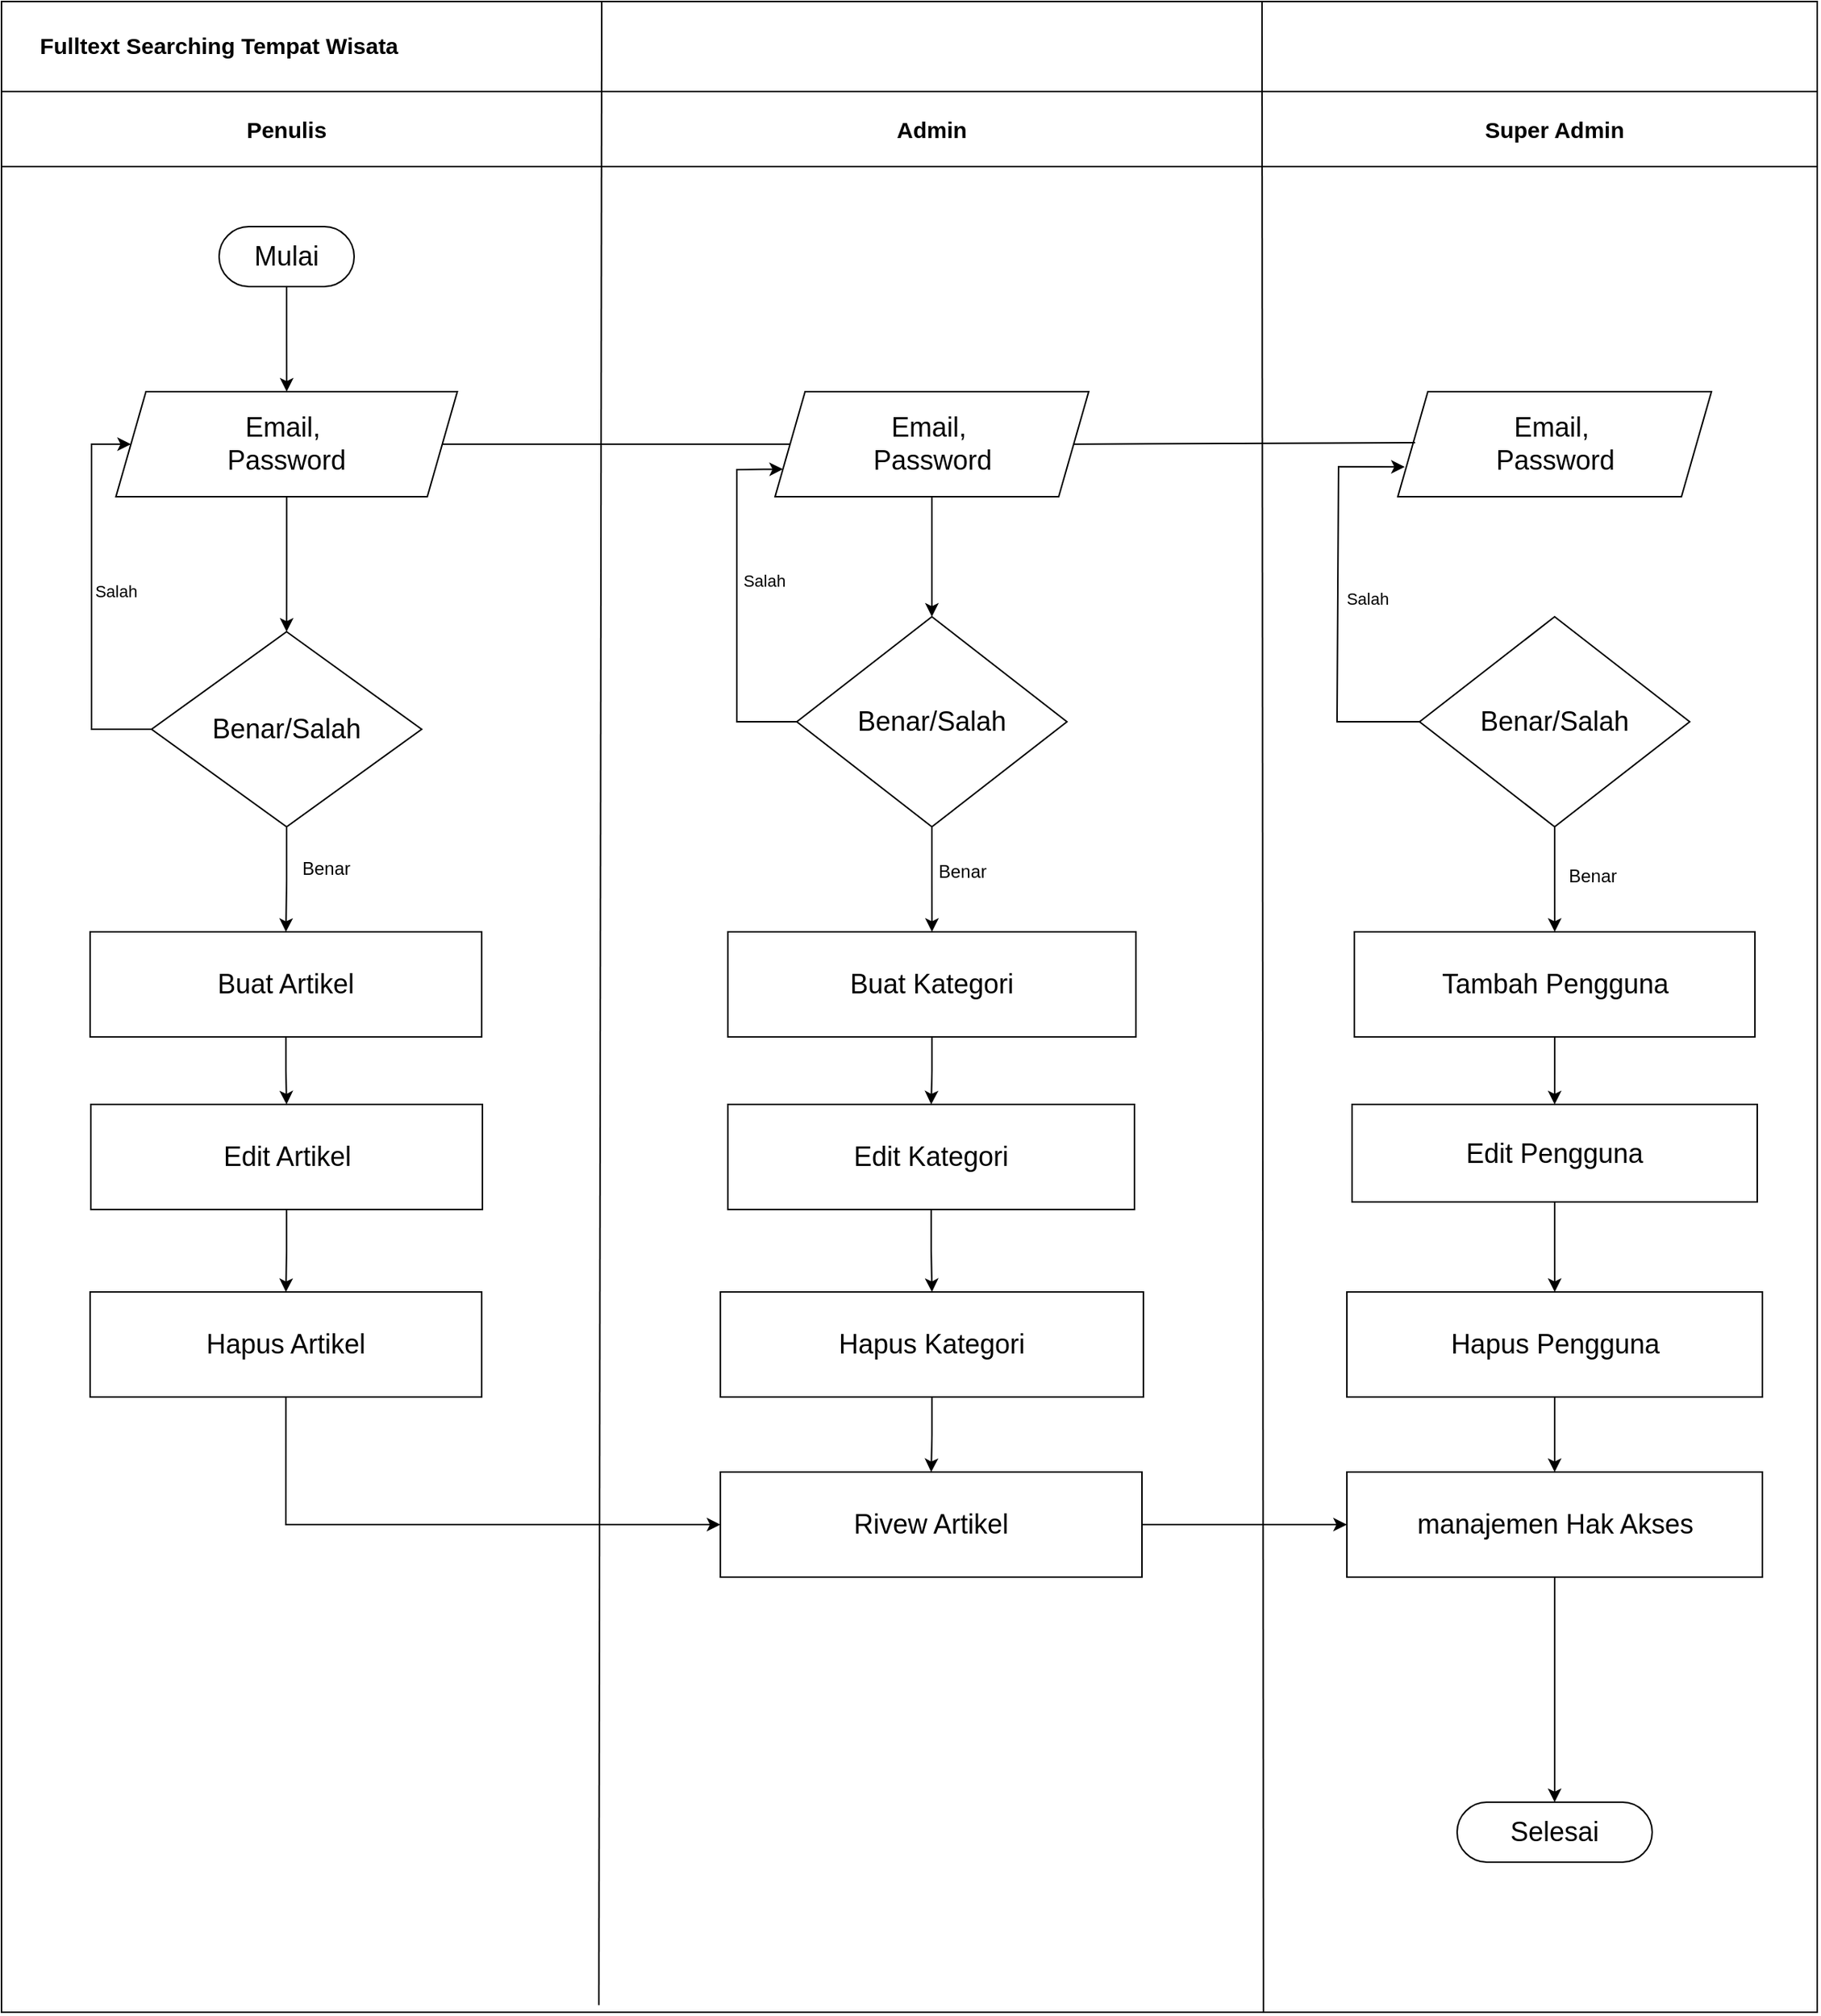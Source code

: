 <mxfile version="26.1.1">
  <diagram name="Page-1" id="mwyaXEYquuUbOgNk0wsL">
    <mxGraphModel dx="2240" dy="852" grid="1" gridSize="10" guides="1" tooltips="1" connect="1" arrows="1" fold="1" page="1" pageScale="1" pageWidth="850" pageHeight="1100" math="0" shadow="0">
      <root>
        <mxCell id="0" />
        <mxCell id="1" parent="0" />
        <mxCell id="Nog5ul-_oG-0goLbyjOU-1" value="" style="rounded=0;whiteSpace=wrap;html=1;container=0;" vertex="1" parent="1">
          <mxGeometry x="210" y="140" width="1210" height="1340" as="geometry" />
        </mxCell>
        <mxCell id="Nog5ul-_oG-0goLbyjOU-2" value="" style="edgeStyle=orthogonalEdgeStyle;rounded=0;orthogonalLoop=1;jettySize=auto;html=1;" edge="1" parent="1" source="Nog5ul-_oG-0goLbyjOU-3" target="Nog5ul-_oG-0goLbyjOU-13">
          <mxGeometry relative="1" as="geometry" />
        </mxCell>
        <mxCell id="Nog5ul-_oG-0goLbyjOU-3" value="&lt;font style=&quot;font-size: 18px;&quot;&gt;Mulai&lt;/font&gt;" style="rounded=1;whiteSpace=wrap;html=1;arcSize=50;container=0;" vertex="1" parent="1">
          <mxGeometry x="355" y="290" width="90" height="40" as="geometry" />
        </mxCell>
        <mxCell id="Nog5ul-_oG-0goLbyjOU-4" value="" style="endArrow=none;html=1;rounded=0;entryX=0;entryY=0.25;entryDx=0;entryDy=0;" edge="1" parent="1">
          <mxGeometry width="50" height="50" relative="1" as="geometry">
            <mxPoint x="1420" y="200" as="sourcePoint" />
            <mxPoint x="210" y="200" as="targetPoint" />
          </mxGeometry>
        </mxCell>
        <mxCell id="Nog5ul-_oG-0goLbyjOU-5" value="" style="endArrow=none;html=1;rounded=0;entryX=0;entryY=0.25;entryDx=0;entryDy=0;" edge="1" parent="1">
          <mxGeometry width="50" height="50" relative="1" as="geometry">
            <mxPoint x="1420" y="250" as="sourcePoint" />
            <mxPoint x="210" y="250" as="targetPoint" />
          </mxGeometry>
        </mxCell>
        <mxCell id="Nog5ul-_oG-0goLbyjOU-6" value="&lt;span style=&quot;font-size: 15px;&quot;&gt;Admin&lt;/span&gt;" style="text;html=1;align=center;verticalAlign=middle;whiteSpace=wrap;rounded=0;fontStyle=1;container=0;" vertex="1" parent="1">
          <mxGeometry x="800" y="210" width="60" height="30" as="geometry" />
        </mxCell>
        <mxCell id="Nog5ul-_oG-0goLbyjOU-7" value="&lt;span style=&quot;font-size: 15px;&quot;&gt;Super Admin&lt;/span&gt;" style="text;html=1;align=center;verticalAlign=middle;whiteSpace=wrap;rounded=0;fontStyle=1;container=0;" vertex="1" parent="1">
          <mxGeometry x="1190" y="210" width="110" height="30" as="geometry" />
        </mxCell>
        <mxCell id="Nog5ul-_oG-0goLbyjOU-8" value="" style="endArrow=none;html=1;rounded=0;entryX=0.329;entryY=1.004;entryDx=0;entryDy=0;exitX=0.25;exitY=0;exitDx=0;exitDy=0;entryPerimeter=0;" edge="1" parent="1">
          <mxGeometry width="50" height="50" relative="1" as="geometry">
            <mxPoint x="610.0" y="140" as="sourcePoint" />
            <mxPoint x="608.09" y="1475.264" as="targetPoint" />
          </mxGeometry>
        </mxCell>
        <mxCell id="Nog5ul-_oG-0goLbyjOU-9" value="" style="endArrow=none;html=1;rounded=0;entryX=0.75;entryY=0;entryDx=0;entryDy=0;exitX=0.695;exitY=1;exitDx=0;exitDy=0;exitPerimeter=0;" edge="1" parent="1" source="Nog5ul-_oG-0goLbyjOU-1">
          <mxGeometry width="50" height="50" relative="1" as="geometry">
            <mxPoint x="1049.74" y="1470" as="sourcePoint" />
            <mxPoint x="1050" y="140" as="targetPoint" />
          </mxGeometry>
        </mxCell>
        <mxCell id="Nog5ul-_oG-0goLbyjOU-10" value="&lt;span style=&quot;font-size: 15px;&quot;&gt;Penulis&lt;/span&gt;" style="text;html=1;align=center;verticalAlign=middle;whiteSpace=wrap;rounded=0;fontStyle=1;container=0;" vertex="1" parent="1">
          <mxGeometry x="370" y="210" width="60" height="30" as="geometry" />
        </mxCell>
        <mxCell id="Nog5ul-_oG-0goLbyjOU-11" value="&lt;span style=&quot;font-size: 15px;&quot;&gt;Fulltext Searching Tempat Wisata&lt;/span&gt;" style="text;html=1;align=center;verticalAlign=middle;whiteSpace=wrap;rounded=0;fontStyle=1;container=0;" vertex="1" parent="1">
          <mxGeometry x="220" y="154" width="270" height="30" as="geometry" />
        </mxCell>
        <mxCell id="Nog5ul-_oG-0goLbyjOU-12" value="" style="edgeStyle=orthogonalEdgeStyle;rounded=0;orthogonalLoop=1;jettySize=auto;html=1;" edge="1" parent="1" source="Nog5ul-_oG-0goLbyjOU-13" target="Nog5ul-_oG-0goLbyjOU-18">
          <mxGeometry relative="1" as="geometry" />
        </mxCell>
        <mxCell id="Nog5ul-_oG-0goLbyjOU-13" value="&lt;font style=&quot;font-size: 18px;&quot;&gt;Email,&amp;nbsp;&lt;/font&gt;&lt;div&gt;&lt;font style=&quot;font-size: 18px;&quot;&gt;Password&lt;/font&gt;&lt;/div&gt;" style="shape=parallelogram;perimeter=parallelogramPerimeter;whiteSpace=wrap;html=1;fixedSize=1;" vertex="1" parent="1">
          <mxGeometry x="286.25" y="400" width="227.5" height="70" as="geometry" />
        </mxCell>
        <mxCell id="Nog5ul-_oG-0goLbyjOU-14" value="" style="edgeStyle=orthogonalEdgeStyle;rounded=0;orthogonalLoop=1;jettySize=auto;html=1;" edge="1" parent="1" source="Nog5ul-_oG-0goLbyjOU-15" target="Nog5ul-_oG-0goLbyjOU-20">
          <mxGeometry relative="1" as="geometry" />
        </mxCell>
        <mxCell id="Nog5ul-_oG-0goLbyjOU-15" value="&lt;font style=&quot;font-size: 18px;&quot;&gt;Email,&amp;nbsp;&lt;/font&gt;&lt;div&gt;&lt;font style=&quot;font-size: 18px;&quot;&gt;Password&lt;/font&gt;&lt;/div&gt;" style="shape=parallelogram;perimeter=parallelogramPerimeter;whiteSpace=wrap;html=1;fixedSize=1;" vertex="1" parent="1">
          <mxGeometry x="725.5" y="400" width="209" height="70" as="geometry" />
        </mxCell>
        <mxCell id="Nog5ul-_oG-0goLbyjOU-16" value="" style="endArrow=none;html=1;rounded=0;exitX=1;exitY=0.5;exitDx=0;exitDy=0;entryX=0;entryY=0.5;entryDx=0;entryDy=0;" edge="1" parent="1" source="Nog5ul-_oG-0goLbyjOU-13" target="Nog5ul-_oG-0goLbyjOU-15">
          <mxGeometry width="50" height="50" relative="1" as="geometry">
            <mxPoint x="750" y="580" as="sourcePoint" />
            <mxPoint x="800" y="530" as="targetPoint" />
            <Array as="points" />
          </mxGeometry>
        </mxCell>
        <mxCell id="Nog5ul-_oG-0goLbyjOU-17" value="" style="edgeStyle=orthogonalEdgeStyle;rounded=0;orthogonalLoop=1;jettySize=auto;html=1;" edge="1" parent="1" source="Nog5ul-_oG-0goLbyjOU-18" target="Nog5ul-_oG-0goLbyjOU-34">
          <mxGeometry relative="1" as="geometry" />
        </mxCell>
        <mxCell id="Nog5ul-_oG-0goLbyjOU-18" value="&lt;font style=&quot;font-size: 18px;&quot;&gt;Benar/Salah&lt;/font&gt;" style="rhombus;whiteSpace=wrap;html=1;" vertex="1" parent="1">
          <mxGeometry x="310" y="560" width="180" height="130" as="geometry" />
        </mxCell>
        <mxCell id="Nog5ul-_oG-0goLbyjOU-19" value="" style="edgeStyle=orthogonalEdgeStyle;rounded=0;orthogonalLoop=1;jettySize=auto;html=1;" edge="1" parent="1" source="Nog5ul-_oG-0goLbyjOU-20" target="Nog5ul-_oG-0goLbyjOU-36">
          <mxGeometry relative="1" as="geometry" />
        </mxCell>
        <mxCell id="Nog5ul-_oG-0goLbyjOU-20" value="&lt;span style=&quot;font-size: 18px;&quot;&gt;Benar/Salah&lt;/span&gt;" style="rhombus;whiteSpace=wrap;html=1;" vertex="1" parent="1">
          <mxGeometry x="740" y="550" width="180" height="140" as="geometry" />
        </mxCell>
        <mxCell id="Nog5ul-_oG-0goLbyjOU-21" value="" style="endArrow=classic;html=1;rounded=0;entryX=0;entryY=0.5;entryDx=0;entryDy=0;exitX=0;exitY=0.5;exitDx=0;exitDy=0;" edge="1" parent="1" source="Nog5ul-_oG-0goLbyjOU-18" target="Nog5ul-_oG-0goLbyjOU-13">
          <mxGeometry width="50" height="50" relative="1" as="geometry">
            <mxPoint x="750" y="740" as="sourcePoint" />
            <mxPoint x="800" y="690" as="targetPoint" />
            <Array as="points">
              <mxPoint x="270" y="625" />
              <mxPoint x="270" y="435" />
            </Array>
          </mxGeometry>
        </mxCell>
        <mxCell id="Nog5ul-_oG-0goLbyjOU-22" value="Salah" style="edgeLabel;html=1;align=center;verticalAlign=middle;resizable=0;points=[];" vertex="1" connectable="0" parent="Nog5ul-_oG-0goLbyjOU-21">
          <mxGeometry x="0.036" y="-4" relative="1" as="geometry">
            <mxPoint x="12" as="offset" />
          </mxGeometry>
        </mxCell>
        <mxCell id="Nog5ul-_oG-0goLbyjOU-23" value="" style="endArrow=classic;html=1;rounded=0;entryX=0;entryY=0.75;entryDx=0;entryDy=0;exitX=0;exitY=0.5;exitDx=0;exitDy=0;" edge="1" parent="1" source="Nog5ul-_oG-0goLbyjOU-20" target="Nog5ul-_oG-0goLbyjOU-15">
          <mxGeometry width="50" height="50" relative="1" as="geometry">
            <mxPoint x="740" y="620" as="sourcePoint" />
            <mxPoint x="726" y="430" as="targetPoint" />
            <Array as="points">
              <mxPoint x="700" y="620" />
              <mxPoint x="700" y="452" />
            </Array>
          </mxGeometry>
        </mxCell>
        <mxCell id="Nog5ul-_oG-0goLbyjOU-24" value="Salah" style="edgeLabel;html=1;align=center;verticalAlign=middle;resizable=0;points=[];" vertex="1" connectable="0" parent="1">
          <mxGeometry x="727" y="529.999" as="geometry">
            <mxPoint x="-9" y="-4" as="offset" />
          </mxGeometry>
        </mxCell>
        <mxCell id="Nog5ul-_oG-0goLbyjOU-25" value="&lt;font style=&quot;font-size: 18px;&quot;&gt;Selesai&lt;/font&gt;" style="rounded=1;whiteSpace=wrap;html=1;arcSize=50;container=0;" vertex="1" parent="1">
          <mxGeometry x="1180" y="1340" width="130" height="40" as="geometry" />
        </mxCell>
        <mxCell id="Nog5ul-_oG-0goLbyjOU-26" value="&lt;font style=&quot;font-size: 18px;&quot;&gt;Email,&amp;nbsp;&lt;/font&gt;&lt;div&gt;&lt;font style=&quot;font-size: 18px;&quot;&gt;Password&lt;/font&gt;&lt;/div&gt;" style="shape=parallelogram;perimeter=parallelogramPerimeter;whiteSpace=wrap;html=1;fixedSize=1;" vertex="1" parent="1">
          <mxGeometry x="1140.5" y="400" width="209" height="70" as="geometry" />
        </mxCell>
        <mxCell id="Nog5ul-_oG-0goLbyjOU-27" value="" style="endArrow=none;html=1;rounded=0;entryX=0;entryY=0.5;entryDx=0;entryDy=0;exitX=1;exitY=0.5;exitDx=0;exitDy=0;" edge="1" parent="1" source="Nog5ul-_oG-0goLbyjOU-15">
          <mxGeometry width="50" height="50" relative="1" as="geometry">
            <mxPoint x="920" y="434" as="sourcePoint" />
            <mxPoint x="1152" y="434" as="targetPoint" />
            <Array as="points" />
          </mxGeometry>
        </mxCell>
        <mxCell id="Nog5ul-_oG-0goLbyjOU-28" value="" style="edgeStyle=orthogonalEdgeStyle;rounded=0;orthogonalLoop=1;jettySize=auto;html=1;" edge="1" parent="1" source="Nog5ul-_oG-0goLbyjOU-30" target="Nog5ul-_oG-0goLbyjOU-48">
          <mxGeometry relative="1" as="geometry" />
        </mxCell>
        <mxCell id="Nog5ul-_oG-0goLbyjOU-29" value="&lt;font style=&quot;font-size: 12px;&quot;&gt;Benar&lt;/font&gt;" style="edgeLabel;html=1;align=center;verticalAlign=middle;resizable=0;points=[];" vertex="1" connectable="0" parent="Nog5ul-_oG-0goLbyjOU-28">
          <mxGeometry x="-0.269" relative="1" as="geometry">
            <mxPoint x="25" y="7" as="offset" />
          </mxGeometry>
        </mxCell>
        <mxCell id="Nog5ul-_oG-0goLbyjOU-30" value="&lt;span style=&quot;font-size: 18px;&quot;&gt;Benar/Salah&lt;/span&gt;" style="rhombus;whiteSpace=wrap;html=1;" vertex="1" parent="1">
          <mxGeometry x="1155" y="550" width="180" height="140" as="geometry" />
        </mxCell>
        <mxCell id="Nog5ul-_oG-0goLbyjOU-31" value="" style="endArrow=classic;html=1;rounded=0;entryX=0.022;entryY=0.859;entryDx=0;entryDy=0;exitX=0;exitY=0.5;exitDx=0;exitDy=0;entryPerimeter=0;" edge="1" parent="1" source="Nog5ul-_oG-0goLbyjOU-30">
          <mxGeometry width="50" height="50" relative="1" as="geometry">
            <mxPoint x="1140.5" y="615" as="sourcePoint" />
            <mxPoint x="1145.098" y="450.13" as="targetPoint" />
            <Array as="points">
              <mxPoint x="1100" y="620" />
              <mxPoint x="1101" y="450" />
            </Array>
          </mxGeometry>
        </mxCell>
        <mxCell id="Nog5ul-_oG-0goLbyjOU-32" value="Salah" style="edgeLabel;html=1;align=center;verticalAlign=middle;resizable=0;points=[];" vertex="1" connectable="0" parent="1">
          <mxGeometry x="740" y="539.999" as="geometry">
            <mxPoint x="380" y="-2" as="offset" />
          </mxGeometry>
        </mxCell>
        <mxCell id="Nog5ul-_oG-0goLbyjOU-33" value="" style="edgeStyle=orthogonalEdgeStyle;rounded=0;orthogonalLoop=1;jettySize=auto;html=1;" edge="1" parent="1" source="Nog5ul-_oG-0goLbyjOU-34" target="Nog5ul-_oG-0goLbyjOU-38">
          <mxGeometry relative="1" as="geometry" />
        </mxCell>
        <mxCell id="Nog5ul-_oG-0goLbyjOU-34" value="&lt;font style=&quot;font-size: 18px;&quot;&gt;Buat Artikel&lt;/font&gt;" style="rounded=0;whiteSpace=wrap;html=1;" vertex="1" parent="1">
          <mxGeometry x="269.07" y="760" width="260.93" height="70" as="geometry" />
        </mxCell>
        <mxCell id="Nog5ul-_oG-0goLbyjOU-35" value="" style="edgeStyle=orthogonalEdgeStyle;rounded=0;orthogonalLoop=1;jettySize=auto;html=1;" edge="1" parent="1" source="Nog5ul-_oG-0goLbyjOU-36" target="Nog5ul-_oG-0goLbyjOU-42">
          <mxGeometry relative="1" as="geometry" />
        </mxCell>
        <mxCell id="Nog5ul-_oG-0goLbyjOU-36" value="&lt;font style=&quot;font-size: 18px;&quot;&gt;Buat Kategori&lt;/font&gt;" style="rounded=0;whiteSpace=wrap;html=1;" vertex="1" parent="1">
          <mxGeometry x="694.06" y="760" width="271.88" height="70" as="geometry" />
        </mxCell>
        <mxCell id="Nog5ul-_oG-0goLbyjOU-37" value="" style="edgeStyle=orthogonalEdgeStyle;rounded=0;orthogonalLoop=1;jettySize=auto;html=1;" edge="1" parent="1" source="Nog5ul-_oG-0goLbyjOU-38" target="Nog5ul-_oG-0goLbyjOU-40">
          <mxGeometry relative="1" as="geometry" />
        </mxCell>
        <mxCell id="Nog5ul-_oG-0goLbyjOU-38" value="&lt;font style=&quot;font-size: 18px;&quot;&gt;Edit Artikel&lt;/font&gt;" style="rounded=0;whiteSpace=wrap;html=1;" vertex="1" parent="1">
          <mxGeometry x="269.54" y="875" width="260.93" height="70" as="geometry" />
        </mxCell>
        <mxCell id="Nog5ul-_oG-0goLbyjOU-39" style="edgeStyle=orthogonalEdgeStyle;rounded=0;orthogonalLoop=1;jettySize=auto;html=1;exitX=0.5;exitY=1;exitDx=0;exitDy=0;entryX=0;entryY=0.5;entryDx=0;entryDy=0;" edge="1" parent="1" source="Nog5ul-_oG-0goLbyjOU-40" target="Nog5ul-_oG-0goLbyjOU-46">
          <mxGeometry relative="1" as="geometry" />
        </mxCell>
        <mxCell id="Nog5ul-_oG-0goLbyjOU-40" value="&lt;font style=&quot;font-size: 18px;&quot;&gt;Hapus Artikel&lt;/font&gt;" style="rounded=0;whiteSpace=wrap;html=1;" vertex="1" parent="1">
          <mxGeometry x="269.07" y="1000" width="260.93" height="70" as="geometry" />
        </mxCell>
        <mxCell id="Nog5ul-_oG-0goLbyjOU-41" value="" style="edgeStyle=orthogonalEdgeStyle;rounded=0;orthogonalLoop=1;jettySize=auto;html=1;" edge="1" parent="1" source="Nog5ul-_oG-0goLbyjOU-42" target="Nog5ul-_oG-0goLbyjOU-44">
          <mxGeometry relative="1" as="geometry" />
        </mxCell>
        <mxCell id="Nog5ul-_oG-0goLbyjOU-42" value="&lt;font style=&quot;font-size: 18px;&quot;&gt;Edit Kategori&lt;/font&gt;" style="rounded=0;whiteSpace=wrap;html=1;" vertex="1" parent="1">
          <mxGeometry x="694.06" y="875" width="270.93" height="70" as="geometry" />
        </mxCell>
        <mxCell id="Nog5ul-_oG-0goLbyjOU-43" value="" style="edgeStyle=orthogonalEdgeStyle;rounded=0;orthogonalLoop=1;jettySize=auto;html=1;" edge="1" parent="1" source="Nog5ul-_oG-0goLbyjOU-44" target="Nog5ul-_oG-0goLbyjOU-46">
          <mxGeometry relative="1" as="geometry" />
        </mxCell>
        <mxCell id="Nog5ul-_oG-0goLbyjOU-44" value="&lt;font style=&quot;font-size: 18px;&quot;&gt;Hapus Kategori&lt;/font&gt;" style="rounded=0;whiteSpace=wrap;html=1;" vertex="1" parent="1">
          <mxGeometry x="689.07" y="1000" width="281.88" height="70" as="geometry" />
        </mxCell>
        <mxCell id="Nog5ul-_oG-0goLbyjOU-45" style="edgeStyle=orthogonalEdgeStyle;rounded=0;orthogonalLoop=1;jettySize=auto;html=1;exitX=1;exitY=0.5;exitDx=0;exitDy=0;entryX=0;entryY=0.5;entryDx=0;entryDy=0;" edge="1" parent="1" source="Nog5ul-_oG-0goLbyjOU-46" target="Nog5ul-_oG-0goLbyjOU-55">
          <mxGeometry relative="1" as="geometry" />
        </mxCell>
        <mxCell id="Nog5ul-_oG-0goLbyjOU-46" value="&lt;font style=&quot;font-size: 18px;&quot;&gt;Rivew Artikel&lt;/font&gt;" style="rounded=0;whiteSpace=wrap;html=1;" vertex="1" parent="1">
          <mxGeometry x="689.06" y="1120" width="280.93" height="70" as="geometry" />
        </mxCell>
        <mxCell id="Nog5ul-_oG-0goLbyjOU-47" value="" style="edgeStyle=orthogonalEdgeStyle;rounded=0;orthogonalLoop=1;jettySize=auto;html=1;" edge="1" parent="1" source="Nog5ul-_oG-0goLbyjOU-48" target="Nog5ul-_oG-0goLbyjOU-50">
          <mxGeometry relative="1" as="geometry" />
        </mxCell>
        <mxCell id="Nog5ul-_oG-0goLbyjOU-48" value="&lt;font style=&quot;font-size: 18px;&quot;&gt;Tambah Pengguna&lt;/font&gt;" style="rounded=0;whiteSpace=wrap;html=1;" vertex="1" parent="1">
          <mxGeometry x="1111.56" y="760" width="266.88" height="70" as="geometry" />
        </mxCell>
        <mxCell id="Nog5ul-_oG-0goLbyjOU-49" value="" style="edgeStyle=orthogonalEdgeStyle;rounded=0;orthogonalLoop=1;jettySize=auto;html=1;" edge="1" parent="1" source="Nog5ul-_oG-0goLbyjOU-50" target="Nog5ul-_oG-0goLbyjOU-52">
          <mxGeometry relative="1" as="geometry" />
        </mxCell>
        <mxCell id="Nog5ul-_oG-0goLbyjOU-50" value="&lt;font style=&quot;font-size: 18px;&quot;&gt;Edit Pengguna&lt;/font&gt;" style="rounded=0;whiteSpace=wrap;html=1;" vertex="1" parent="1">
          <mxGeometry x="1110" y="875" width="270" height="65" as="geometry" />
        </mxCell>
        <mxCell id="Nog5ul-_oG-0goLbyjOU-51" value="" style="edgeStyle=orthogonalEdgeStyle;rounded=0;orthogonalLoop=1;jettySize=auto;html=1;" edge="1" parent="1" source="Nog5ul-_oG-0goLbyjOU-52" target="Nog5ul-_oG-0goLbyjOU-55">
          <mxGeometry relative="1" as="geometry" />
        </mxCell>
        <mxCell id="Nog5ul-_oG-0goLbyjOU-52" value="&lt;font style=&quot;font-size: 18px;&quot;&gt;Hapus Pengguna&lt;/font&gt;" style="rounded=0;whiteSpace=wrap;html=1;" vertex="1" parent="1">
          <mxGeometry x="1106.56" y="1000" width="276.88" height="70" as="geometry" />
        </mxCell>
        <mxCell id="Nog5ul-_oG-0goLbyjOU-53" style="edgeStyle=orthogonalEdgeStyle;rounded=0;orthogonalLoop=1;jettySize=auto;html=1;exitX=0.5;exitY=1;exitDx=0;exitDy=0;" edge="1" parent="1">
          <mxGeometry relative="1" as="geometry">
            <mxPoint x="815" y="1470" as="sourcePoint" />
            <mxPoint x="815" y="1470" as="targetPoint" />
          </mxGeometry>
        </mxCell>
        <mxCell id="Nog5ul-_oG-0goLbyjOU-54" style="edgeStyle=orthogonalEdgeStyle;rounded=0;orthogonalLoop=1;jettySize=auto;html=1;exitX=0.5;exitY=1;exitDx=0;exitDy=0;entryX=0.5;entryY=0;entryDx=0;entryDy=0;" edge="1" parent="1" source="Nog5ul-_oG-0goLbyjOU-55" target="Nog5ul-_oG-0goLbyjOU-25">
          <mxGeometry relative="1" as="geometry" />
        </mxCell>
        <mxCell id="Nog5ul-_oG-0goLbyjOU-55" value="&lt;font style=&quot;font-size: 18px;&quot;&gt;manajemen Hak Akses&lt;/font&gt;" style="rounded=0;whiteSpace=wrap;html=1;" vertex="1" parent="1">
          <mxGeometry x="1106.56" y="1120" width="276.88" height="70" as="geometry" />
        </mxCell>
        <mxCell id="Nog5ul-_oG-0goLbyjOU-56" value="&lt;font style=&quot;font-size: 12px;&quot;&gt;Benar&lt;/font&gt;" style="edgeLabel;html=1;align=center;verticalAlign=middle;resizable=0;points=[];" vertex="1" connectable="0" parent="1">
          <mxGeometry x="850" y="720.0" as="geometry" />
        </mxCell>
        <mxCell id="Nog5ul-_oG-0goLbyjOU-57" value="&lt;font style=&quot;font-size: 12px;&quot;&gt;Benar&lt;/font&gt;" style="edgeLabel;html=1;align=center;verticalAlign=middle;resizable=0;points=[];" vertex="1" connectable="0" parent="1">
          <mxGeometry x="1300" y="740.0" as="geometry">
            <mxPoint x="-874" y="-22" as="offset" />
          </mxGeometry>
        </mxCell>
      </root>
    </mxGraphModel>
  </diagram>
</mxfile>
